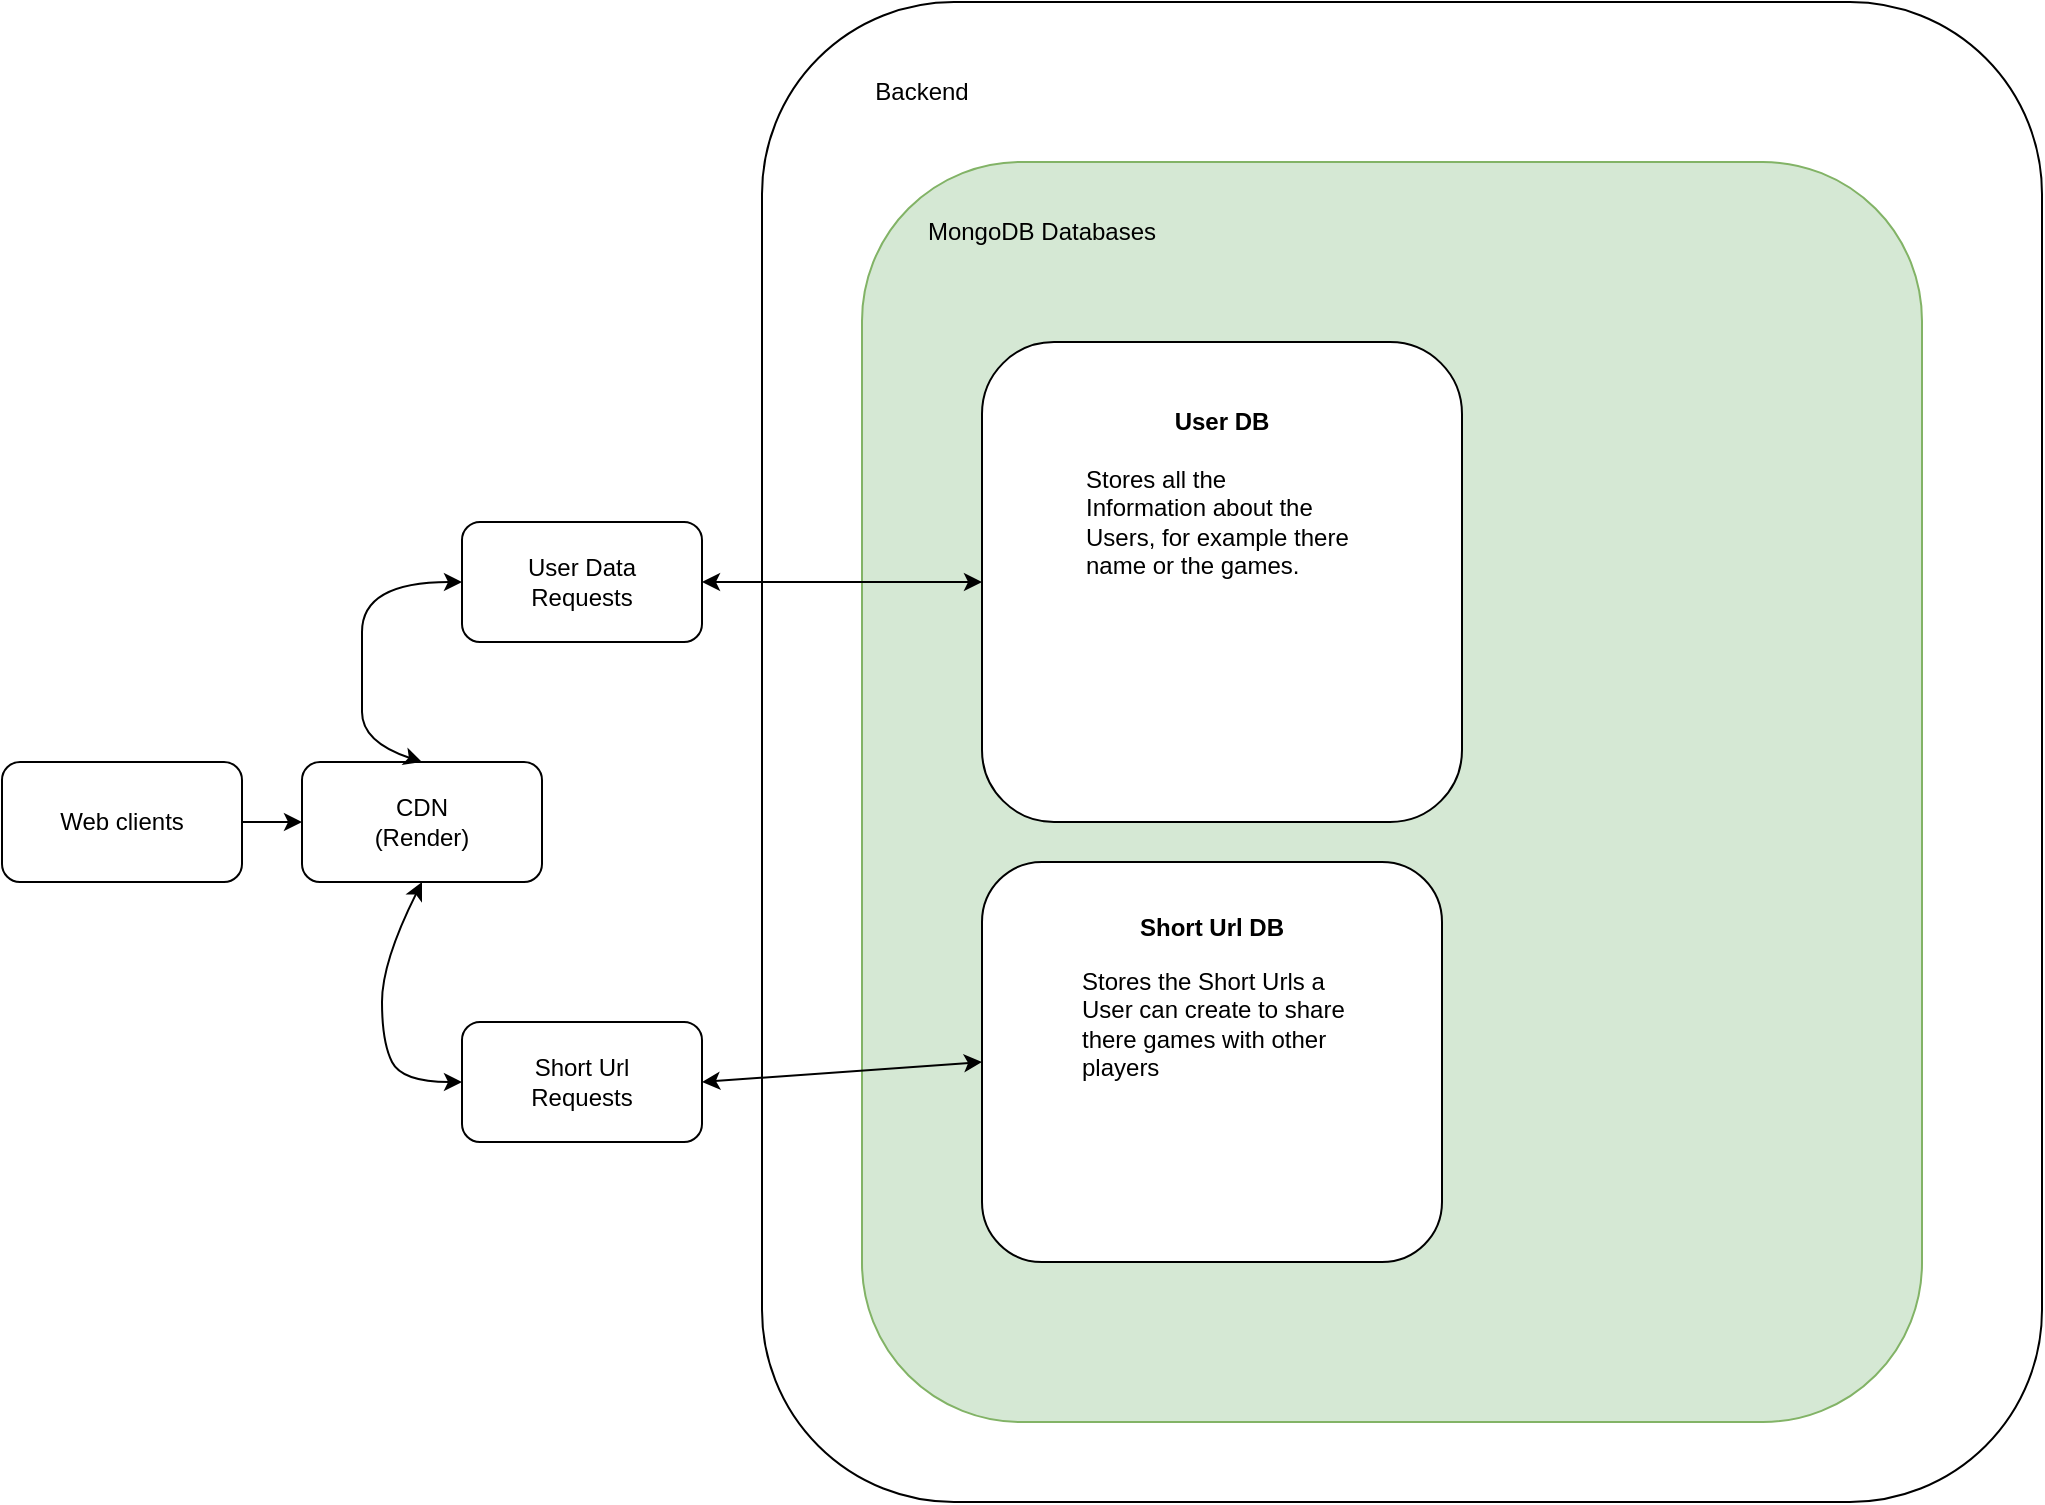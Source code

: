 <mxfile version="23.1.2" type="github">
  <diagram id="yPxyJZ8AM_hMuL3Unpa9" name="gitflow">
    <mxGraphModel dx="3056" dy="1178" grid="1" gridSize="10" guides="1" tooltips="1" connect="1" arrows="1" fold="1" page="1" pageScale="1" pageWidth="850" pageHeight="1100" math="0" shadow="0">
      <root>
        <mxCell id="0" />
        <mxCell id="1" parent="0" />
        <mxCell id="0qKvWKwBjN5wGiU4ssin-180" value="" style="group" parent="1" vertex="1" connectable="0">
          <mxGeometry x="-490" y="555" width="120" height="60" as="geometry" />
        </mxCell>
        <mxCell id="0qKvWKwBjN5wGiU4ssin-177" value="" style="rounded=1;whiteSpace=wrap;html=1;" parent="0qKvWKwBjN5wGiU4ssin-180" vertex="1">
          <mxGeometry width="120" height="60" as="geometry" />
        </mxCell>
        <mxCell id="0qKvWKwBjN5wGiU4ssin-178" value="Web clients" style="text;html=1;strokeColor=none;fillColor=none;align=center;verticalAlign=middle;whiteSpace=wrap;rounded=0;" parent="0qKvWKwBjN5wGiU4ssin-180" vertex="1">
          <mxGeometry x="25" y="15" width="70" height="30" as="geometry" />
        </mxCell>
        <mxCell id="0qKvWKwBjN5wGiU4ssin-182" value="" style="group" parent="1" vertex="1" connectable="0">
          <mxGeometry x="-340" y="555" width="120" height="60" as="geometry" />
        </mxCell>
        <mxCell id="0qKvWKwBjN5wGiU4ssin-179" value="" style="rounded=1;whiteSpace=wrap;html=1;" parent="0qKvWKwBjN5wGiU4ssin-182" vertex="1">
          <mxGeometry width="120" height="60" as="geometry" />
        </mxCell>
        <mxCell id="0qKvWKwBjN5wGiU4ssin-181" value="CDN (Render)" style="text;html=1;strokeColor=none;fillColor=none;align=center;verticalAlign=middle;whiteSpace=wrap;rounded=0;" parent="0qKvWKwBjN5wGiU4ssin-182" vertex="1">
          <mxGeometry x="30" y="15" width="60" height="30" as="geometry" />
        </mxCell>
        <mxCell id="0qKvWKwBjN5wGiU4ssin-185" value="" style="rounded=1;whiteSpace=wrap;html=1;" parent="1" vertex="1">
          <mxGeometry x="-110" y="175" width="640" height="750" as="geometry" />
        </mxCell>
        <mxCell id="lyG4uXMeecLFZcEq1d1h-22" value="Backend" style="text;html=1;strokeColor=none;fillColor=none;align=center;verticalAlign=middle;whiteSpace=wrap;rounded=0;" vertex="1" parent="1">
          <mxGeometry x="-60" y="205" width="60" height="30" as="geometry" />
        </mxCell>
        <mxCell id="lyG4uXMeecLFZcEq1d1h-23" value="" style="rounded=1;whiteSpace=wrap;html=1;fillColor=#d5e8d4;strokeColor=#82b366;" vertex="1" parent="1">
          <mxGeometry x="-60" y="255" width="530" height="630" as="geometry" />
        </mxCell>
        <mxCell id="lyG4uXMeecLFZcEq1d1h-5" value="" style="group;strokeColor=none;" vertex="1" connectable="0" parent="1">
          <mxGeometry y="345" width="400" height="240" as="geometry" />
        </mxCell>
        <mxCell id="0qKvWKwBjN5wGiU4ssin-188" value="" style="rounded=1;whiteSpace=wrap;html=1;" parent="lyG4uXMeecLFZcEq1d1h-5" vertex="1">
          <mxGeometry width="240" height="240" as="geometry" />
        </mxCell>
        <mxCell id="0qKvWKwBjN5wGiU4ssin-189" value="User DB" style="text;html=1;strokeColor=none;fillColor=none;align=center;verticalAlign=middle;whiteSpace=wrap;rounded=0;fontStyle=1" parent="lyG4uXMeecLFZcEq1d1h-5" vertex="1">
          <mxGeometry x="90" y="25" width="60" height="30" as="geometry" />
        </mxCell>
        <mxCell id="0qKvWKwBjN5wGiU4ssin-191" value="Stores all the Information about the Users, for example there name or the games." style="text;html=1;strokeColor=none;fillColor=none;align=left;verticalAlign=top;whiteSpace=wrap;rounded=0;" parent="lyG4uXMeecLFZcEq1d1h-5" vertex="1">
          <mxGeometry x="50" y="55" width="135" height="105" as="geometry" />
        </mxCell>
        <mxCell id="lyG4uXMeecLFZcEq1d1h-14" value="" style="group" vertex="1" connectable="0" parent="1">
          <mxGeometry y="605" width="230" height="200" as="geometry" />
        </mxCell>
        <mxCell id="lyG4uXMeecLFZcEq1d1h-15" value="" style="rounded=1;whiteSpace=wrap;html=1;" vertex="1" parent="lyG4uXMeecLFZcEq1d1h-14">
          <mxGeometry width="230.0" height="200" as="geometry" />
        </mxCell>
        <mxCell id="lyG4uXMeecLFZcEq1d1h-16" value="Short Url DB" style="text;html=1;strokeColor=none;fillColor=none;align=center;verticalAlign=middle;whiteSpace=wrap;rounded=0;fontStyle=1" vertex="1" parent="lyG4uXMeecLFZcEq1d1h-14">
          <mxGeometry x="55.06" y="20.83" width="119.88" height="25" as="geometry" />
        </mxCell>
        <mxCell id="lyG4uXMeecLFZcEq1d1h-31" value="Stores the Short Urls a User can create to share there games with other players" style="text;html=1;strokeColor=none;fillColor=none;align=left;verticalAlign=top;whiteSpace=wrap;rounded=0;" vertex="1" parent="lyG4uXMeecLFZcEq1d1h-14">
          <mxGeometry x="47.5" y="45.83" width="135" height="114" as="geometry" />
        </mxCell>
        <mxCell id="lyG4uXMeecLFZcEq1d1h-24" value="MongoDB Databases" style="text;html=1;strokeColor=none;fillColor=none;align=center;verticalAlign=middle;whiteSpace=wrap;rounded=0;" vertex="1" parent="1">
          <mxGeometry x="-30" y="275" width="120" height="30" as="geometry" />
        </mxCell>
        <mxCell id="lyG4uXMeecLFZcEq1d1h-25" value="" style="group" vertex="1" connectable="0" parent="1">
          <mxGeometry x="-260" y="435" width="120" height="60" as="geometry" />
        </mxCell>
        <mxCell id="lyG4uXMeecLFZcEq1d1h-11" value="" style="rounded=1;whiteSpace=wrap;html=1;" vertex="1" parent="lyG4uXMeecLFZcEq1d1h-25">
          <mxGeometry width="120" height="60" as="geometry" />
        </mxCell>
        <mxCell id="lyG4uXMeecLFZcEq1d1h-12" value="User Data Requests" style="text;html=1;strokeColor=none;fillColor=none;align=center;verticalAlign=middle;whiteSpace=wrap;rounded=0;" vertex="1" parent="lyG4uXMeecLFZcEq1d1h-25">
          <mxGeometry x="30" y="15" width="60" height="30" as="geometry" />
        </mxCell>
        <mxCell id="lyG4uXMeecLFZcEq1d1h-27" value="" style="group" vertex="1" connectable="0" parent="1">
          <mxGeometry x="-260" y="685" width="120" height="60" as="geometry" />
        </mxCell>
        <mxCell id="lyG4uXMeecLFZcEq1d1h-13" value="" style="rounded=1;whiteSpace=wrap;html=1;" vertex="1" parent="lyG4uXMeecLFZcEq1d1h-27">
          <mxGeometry width="120" height="60" as="geometry" />
        </mxCell>
        <mxCell id="lyG4uXMeecLFZcEq1d1h-21" value="Short Url Requests" style="text;html=1;strokeColor=none;fillColor=none;align=center;verticalAlign=middle;whiteSpace=wrap;rounded=0;" vertex="1" parent="lyG4uXMeecLFZcEq1d1h-27">
          <mxGeometry x="30" y="15" width="60" height="30" as="geometry" />
        </mxCell>
        <mxCell id="lyG4uXMeecLFZcEq1d1h-28" value="" style="endArrow=classic;html=1;rounded=0;exitX=1;exitY=0.5;exitDx=0;exitDy=0;entryX=0;entryY=0.5;entryDx=0;entryDy=0;" edge="1" parent="1" source="0qKvWKwBjN5wGiU4ssin-177" target="0qKvWKwBjN5wGiU4ssin-179">
          <mxGeometry width="50" height="50" relative="1" as="geometry">
            <mxPoint x="-400" y="695" as="sourcePoint" />
            <mxPoint x="-350" y="645" as="targetPoint" />
          </mxGeometry>
        </mxCell>
        <mxCell id="lyG4uXMeecLFZcEq1d1h-29" value="" style="endArrow=classic;startArrow=classic;html=1;rounded=0;exitX=0.5;exitY=0;exitDx=0;exitDy=0;entryX=0;entryY=0.5;entryDx=0;entryDy=0;curved=1;" edge="1" parent="1" source="0qKvWKwBjN5wGiU4ssin-179" target="lyG4uXMeecLFZcEq1d1h-11">
          <mxGeometry width="50" height="50" relative="1" as="geometry">
            <mxPoint x="-330" y="535" as="sourcePoint" />
            <mxPoint x="-280" y="485" as="targetPoint" />
            <Array as="points">
              <mxPoint x="-310" y="545" />
              <mxPoint x="-310" y="515" />
              <mxPoint x="-310" y="465" />
            </Array>
          </mxGeometry>
        </mxCell>
        <mxCell id="lyG4uXMeecLFZcEq1d1h-30" value="" style="endArrow=classic;startArrow=classic;html=1;rounded=0;exitX=0;exitY=0.5;exitDx=0;exitDy=0;entryX=0.5;entryY=1;entryDx=0;entryDy=0;curved=1;" edge="1" parent="1" source="lyG4uXMeecLFZcEq1d1h-13" target="0qKvWKwBjN5wGiU4ssin-179">
          <mxGeometry width="50" height="50" relative="1" as="geometry">
            <mxPoint x="-340" y="695" as="sourcePoint" />
            <mxPoint x="-290" y="635" as="targetPoint" />
            <Array as="points">
              <mxPoint x="-290" y="715" />
              <mxPoint x="-300" y="695" />
              <mxPoint x="-300" y="655" />
            </Array>
          </mxGeometry>
        </mxCell>
        <mxCell id="lyG4uXMeecLFZcEq1d1h-32" value="" style="endArrow=classic;startArrow=classic;html=1;rounded=0;exitX=1;exitY=0.5;exitDx=0;exitDy=0;entryX=0;entryY=0.5;entryDx=0;entryDy=0;" edge="1" parent="1" source="lyG4uXMeecLFZcEq1d1h-11" target="0qKvWKwBjN5wGiU4ssin-188">
          <mxGeometry width="50" height="50" relative="1" as="geometry">
            <mxPoint x="-180" y="295" as="sourcePoint" />
            <mxPoint x="-130" y="245" as="targetPoint" />
          </mxGeometry>
        </mxCell>
        <mxCell id="lyG4uXMeecLFZcEq1d1h-33" value="" style="endArrow=classic;startArrow=classic;html=1;rounded=0;entryX=1;entryY=0.5;entryDx=0;entryDy=0;exitX=0;exitY=0.5;exitDx=0;exitDy=0;" edge="1" parent="1" source="lyG4uXMeecLFZcEq1d1h-15" target="lyG4uXMeecLFZcEq1d1h-13">
          <mxGeometry width="50" height="50" relative="1" as="geometry">
            <mxPoint x="-280" y="865" as="sourcePoint" />
            <mxPoint x="-230" y="815" as="targetPoint" />
          </mxGeometry>
        </mxCell>
      </root>
    </mxGraphModel>
  </diagram>
</mxfile>
